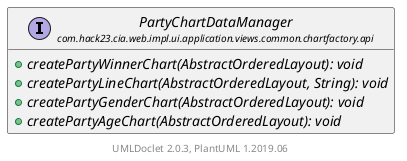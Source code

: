 @startuml
    set namespaceSeparator none
    hide empty fields
    hide empty methods

    interface "<size:14>PartyChartDataManager\n<size:10>com.hack23.cia.web.impl.ui.application.views.common.chartfactory.api" as com.hack23.cia.web.impl.ui.application.views.common.chartfactory.api.PartyChartDataManager [[PartyChartDataManager.html]] {
        {abstract} +createPartyWinnerChart(AbstractOrderedLayout): void
        {abstract} +createPartyLineChart(AbstractOrderedLayout, String): void
        {abstract} +createPartyGenderChart(AbstractOrderedLayout): void
        {abstract} +createPartyAgeChart(AbstractOrderedLayout): void
    }

    center footer UMLDoclet 2.0.3, PlantUML 1.2019.06
@enduml
